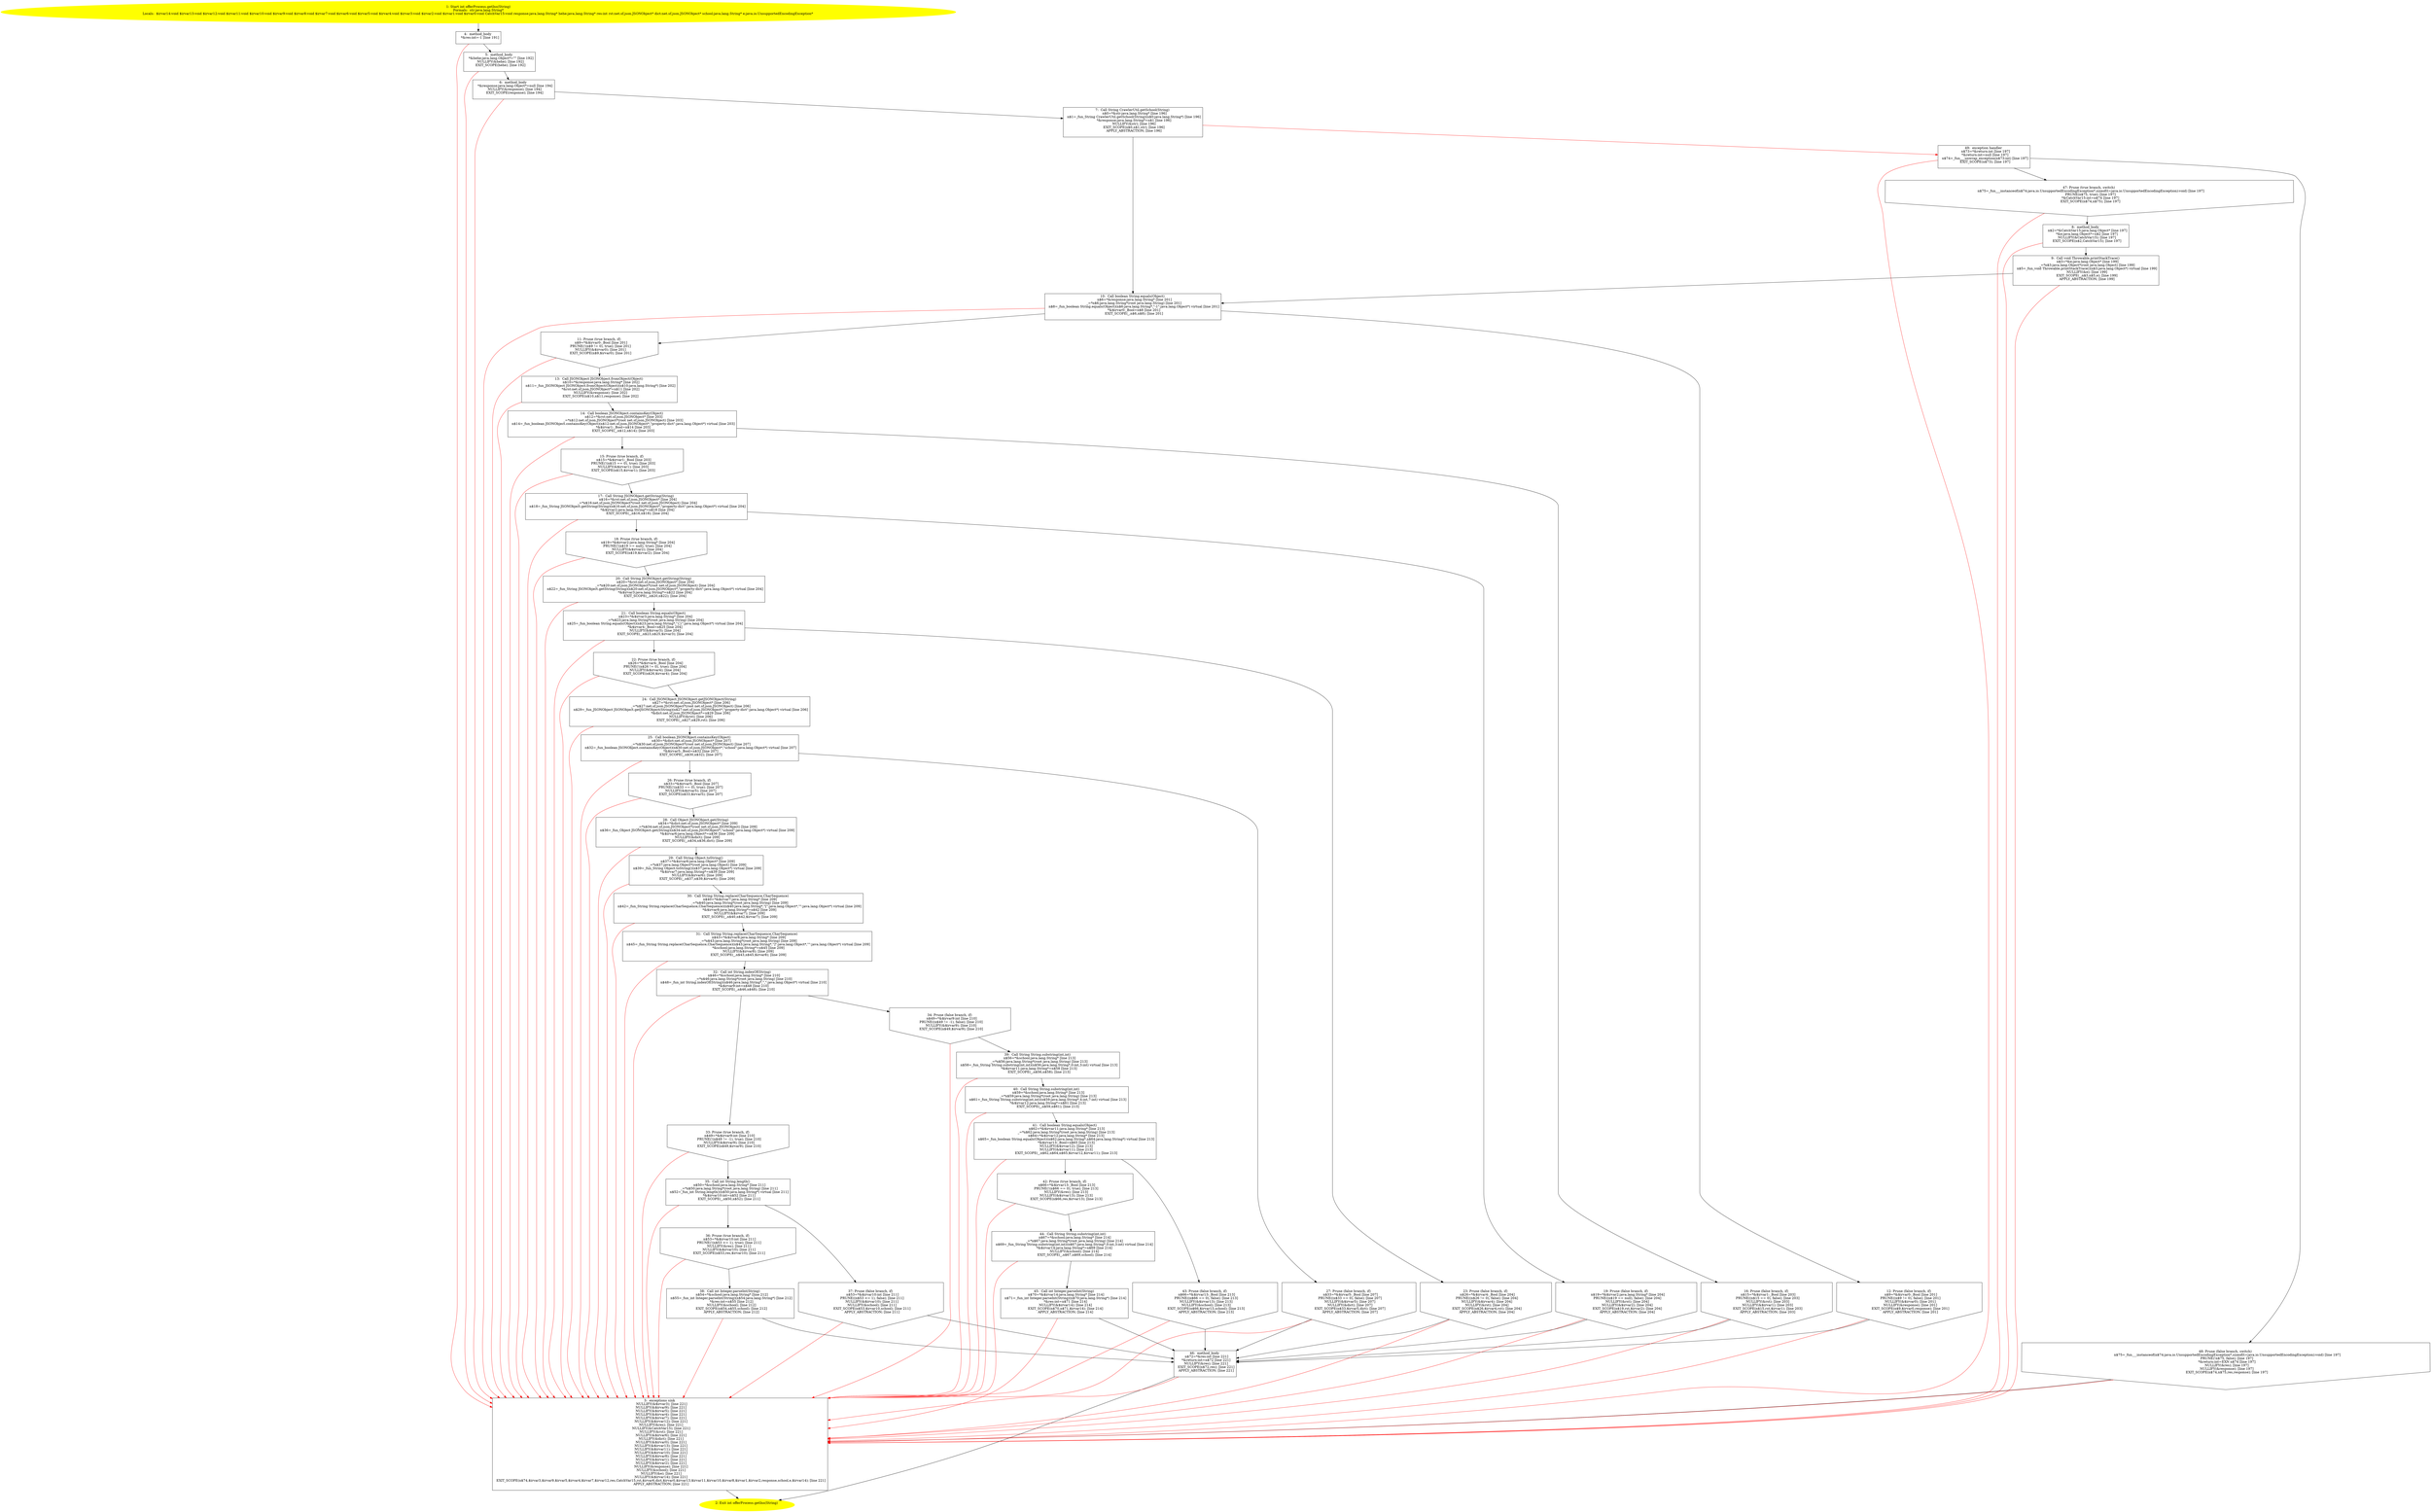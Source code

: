 /* @generated */
digraph cfg {
"com.dulishuo.yimusanfendi.offer.offerProcess.getIns(java.lang.String):int.67170f4ac6851f3367bf2d9c5479dd67_1" [label="1: Start int offerProcess.getIns(String)\nFormals:  str:java.lang.String*\nLocals:  $irvar14:void $irvar13:void $irvar12:void $irvar11:void $irvar10:void $irvar9:void $irvar8:void $irvar7:void $irvar6:void $irvar5:void $irvar4:void $irvar3:void $irvar2:void $irvar1:void $irvar0:void CatchVar15:void response:java.lang.String* hehe:java.lang.String* res:int rst:net.sf.json.JSONObject* dict:net.sf.json.JSONObject* school:java.lang.String* e:java.io.UnsupportedEncodingException* \n  " color=yellow style=filled]
	

	 "com.dulishuo.yimusanfendi.offer.offerProcess.getIns(java.lang.String):int.67170f4ac6851f3367bf2d9c5479dd67_1" -> "com.dulishuo.yimusanfendi.offer.offerProcess.getIns(java.lang.String):int.67170f4ac6851f3367bf2d9c5479dd67_4" ;
"com.dulishuo.yimusanfendi.offer.offerProcess.getIns(java.lang.String):int.67170f4ac6851f3367bf2d9c5479dd67_2" [label="2: Exit int offerProcess.getIns(String) \n  " color=yellow style=filled]
	

"com.dulishuo.yimusanfendi.offer.offerProcess.getIns(java.lang.String):int.67170f4ac6851f3367bf2d9c5479dd67_3" [label="3:  exceptions sink \n   NULLIFY(&$irvar3); [line 221]\n  NULLIFY(&$irvar9); [line 221]\n  NULLIFY(&$irvar5); [line 221]\n  NULLIFY(&$irvar4); [line 221]\n  NULLIFY(&$irvar7); [line 221]\n  NULLIFY(&$irvar12); [line 221]\n  NULLIFY(&res); [line 221]\n  NULLIFY(&CatchVar15); [line 221]\n  NULLIFY(&rst); [line 221]\n  NULLIFY(&$irvar6); [line 221]\n  NULLIFY(&dict); [line 221]\n  NULLIFY(&$irvar0); [line 221]\n  NULLIFY(&$irvar13); [line 221]\n  NULLIFY(&$irvar11); [line 221]\n  NULLIFY(&$irvar10); [line 221]\n  NULLIFY(&$irvar8); [line 221]\n  NULLIFY(&$irvar1); [line 221]\n  NULLIFY(&$irvar2); [line 221]\n  NULLIFY(&response); [line 221]\n  NULLIFY(&school); [line 221]\n  NULLIFY(&e); [line 221]\n  NULLIFY(&$irvar14); [line 221]\n  EXIT_SCOPE(n$74,$irvar3,$irvar9,$irvar5,$irvar4,$irvar7,$irvar12,res,CatchVar15,rst,$irvar6,dict,$irvar0,$irvar13,$irvar11,$irvar10,$irvar8,$irvar1,$irvar2,response,school,e,$irvar14); [line 221]\n  APPLY_ABSTRACTION; [line 221]\n " shape="box"]
	

	 "com.dulishuo.yimusanfendi.offer.offerProcess.getIns(java.lang.String):int.67170f4ac6851f3367bf2d9c5479dd67_3" -> "com.dulishuo.yimusanfendi.offer.offerProcess.getIns(java.lang.String):int.67170f4ac6851f3367bf2d9c5479dd67_2" ;
"com.dulishuo.yimusanfendi.offer.offerProcess.getIns(java.lang.String):int.67170f4ac6851f3367bf2d9c5479dd67_4" [label="4:  method_body \n   *&res:int=-1 [line 191]\n " shape="box"]
	

	 "com.dulishuo.yimusanfendi.offer.offerProcess.getIns(java.lang.String):int.67170f4ac6851f3367bf2d9c5479dd67_4" -> "com.dulishuo.yimusanfendi.offer.offerProcess.getIns(java.lang.String):int.67170f4ac6851f3367bf2d9c5479dd67_5" ;
	 "com.dulishuo.yimusanfendi.offer.offerProcess.getIns(java.lang.String):int.67170f4ac6851f3367bf2d9c5479dd67_4" -> "com.dulishuo.yimusanfendi.offer.offerProcess.getIns(java.lang.String):int.67170f4ac6851f3367bf2d9c5479dd67_3" [color="red" ];
"com.dulishuo.yimusanfendi.offer.offerProcess.getIns(java.lang.String):int.67170f4ac6851f3367bf2d9c5479dd67_5" [label="5:  method_body \n   *&hehe:java.lang.Object*=\"\" [line 192]\n  NULLIFY(&hehe); [line 192]\n  EXIT_SCOPE(hehe); [line 192]\n " shape="box"]
	

	 "com.dulishuo.yimusanfendi.offer.offerProcess.getIns(java.lang.String):int.67170f4ac6851f3367bf2d9c5479dd67_5" -> "com.dulishuo.yimusanfendi.offer.offerProcess.getIns(java.lang.String):int.67170f4ac6851f3367bf2d9c5479dd67_6" ;
	 "com.dulishuo.yimusanfendi.offer.offerProcess.getIns(java.lang.String):int.67170f4ac6851f3367bf2d9c5479dd67_5" -> "com.dulishuo.yimusanfendi.offer.offerProcess.getIns(java.lang.String):int.67170f4ac6851f3367bf2d9c5479dd67_3" [color="red" ];
"com.dulishuo.yimusanfendi.offer.offerProcess.getIns(java.lang.String):int.67170f4ac6851f3367bf2d9c5479dd67_6" [label="6:  method_body \n   *&response:java.lang.Object*=null [line 194]\n  NULLIFY(&response); [line 194]\n  EXIT_SCOPE(response); [line 194]\n " shape="box"]
	

	 "com.dulishuo.yimusanfendi.offer.offerProcess.getIns(java.lang.String):int.67170f4ac6851f3367bf2d9c5479dd67_6" -> "com.dulishuo.yimusanfendi.offer.offerProcess.getIns(java.lang.String):int.67170f4ac6851f3367bf2d9c5479dd67_7" ;
	 "com.dulishuo.yimusanfendi.offer.offerProcess.getIns(java.lang.String):int.67170f4ac6851f3367bf2d9c5479dd67_6" -> "com.dulishuo.yimusanfendi.offer.offerProcess.getIns(java.lang.String):int.67170f4ac6851f3367bf2d9c5479dd67_3" [color="red" ];
"com.dulishuo.yimusanfendi.offer.offerProcess.getIns(java.lang.String):int.67170f4ac6851f3367bf2d9c5479dd67_7" [label="7:  Call String CrawlerUtil.getSchool(String) \n   n$0=*&str:java.lang.String* [line 196]\n  n$1=_fun_String CrawlerUtil.getSchool(String)(n$0:java.lang.String*) [line 196]\n  *&response:java.lang.String*=n$1 [line 196]\n  NULLIFY(&str); [line 196]\n  EXIT_SCOPE(n$0,n$1,str); [line 196]\n  APPLY_ABSTRACTION; [line 196]\n " shape="box"]
	

	 "com.dulishuo.yimusanfendi.offer.offerProcess.getIns(java.lang.String):int.67170f4ac6851f3367bf2d9c5479dd67_7" -> "com.dulishuo.yimusanfendi.offer.offerProcess.getIns(java.lang.String):int.67170f4ac6851f3367bf2d9c5479dd67_10" ;
	 "com.dulishuo.yimusanfendi.offer.offerProcess.getIns(java.lang.String):int.67170f4ac6851f3367bf2d9c5479dd67_7" -> "com.dulishuo.yimusanfendi.offer.offerProcess.getIns(java.lang.String):int.67170f4ac6851f3367bf2d9c5479dd67_49" [color="red" ];
"com.dulishuo.yimusanfendi.offer.offerProcess.getIns(java.lang.String):int.67170f4ac6851f3367bf2d9c5479dd67_8" [label="8:  method_body \n   n$2=*&CatchVar15:java.lang.Object* [line 197]\n  *&e:java.lang.Object*=n$2 [line 197]\n  NULLIFY(&CatchVar15); [line 197]\n  EXIT_SCOPE(n$2,CatchVar15); [line 197]\n " shape="box"]
	

	 "com.dulishuo.yimusanfendi.offer.offerProcess.getIns(java.lang.String):int.67170f4ac6851f3367bf2d9c5479dd67_8" -> "com.dulishuo.yimusanfendi.offer.offerProcess.getIns(java.lang.String):int.67170f4ac6851f3367bf2d9c5479dd67_9" ;
	 "com.dulishuo.yimusanfendi.offer.offerProcess.getIns(java.lang.String):int.67170f4ac6851f3367bf2d9c5479dd67_8" -> "com.dulishuo.yimusanfendi.offer.offerProcess.getIns(java.lang.String):int.67170f4ac6851f3367bf2d9c5479dd67_3" [color="red" ];
"com.dulishuo.yimusanfendi.offer.offerProcess.getIns(java.lang.String):int.67170f4ac6851f3367bf2d9c5479dd67_9" [label="9:  Call void Throwable.printStackTrace() \n   n$3=*&e:java.lang.Object* [line 199]\n  _=*n$3:java.lang.Object*(root java.lang.Object) [line 199]\n  n$5=_fun_void Throwable.printStackTrace()(n$3:java.lang.Object*) virtual [line 199]\n  NULLIFY(&e); [line 199]\n  EXIT_SCOPE(_,n$3,n$5,e); [line 199]\n  APPLY_ABSTRACTION; [line 199]\n " shape="box"]
	

	 "com.dulishuo.yimusanfendi.offer.offerProcess.getIns(java.lang.String):int.67170f4ac6851f3367bf2d9c5479dd67_9" -> "com.dulishuo.yimusanfendi.offer.offerProcess.getIns(java.lang.String):int.67170f4ac6851f3367bf2d9c5479dd67_10" ;
	 "com.dulishuo.yimusanfendi.offer.offerProcess.getIns(java.lang.String):int.67170f4ac6851f3367bf2d9c5479dd67_9" -> "com.dulishuo.yimusanfendi.offer.offerProcess.getIns(java.lang.String):int.67170f4ac6851f3367bf2d9c5479dd67_3" [color="red" ];
"com.dulishuo.yimusanfendi.offer.offerProcess.getIns(java.lang.String):int.67170f4ac6851f3367bf2d9c5479dd67_10" [label="10:  Call boolean String.equals(Object) \n   n$6=*&response:java.lang.String* [line 201]\n  _=*n$6:java.lang.String*(root java.lang.String) [line 201]\n  n$8=_fun_boolean String.equals(Object)(n$6:java.lang.String*,\"-1\":java.lang.Object*) virtual [line 201]\n  *&$irvar0:_Bool=n$8 [line 201]\n  EXIT_SCOPE(_,n$6,n$8); [line 201]\n " shape="box"]
	

	 "com.dulishuo.yimusanfendi.offer.offerProcess.getIns(java.lang.String):int.67170f4ac6851f3367bf2d9c5479dd67_10" -> "com.dulishuo.yimusanfendi.offer.offerProcess.getIns(java.lang.String):int.67170f4ac6851f3367bf2d9c5479dd67_11" ;
	 "com.dulishuo.yimusanfendi.offer.offerProcess.getIns(java.lang.String):int.67170f4ac6851f3367bf2d9c5479dd67_10" -> "com.dulishuo.yimusanfendi.offer.offerProcess.getIns(java.lang.String):int.67170f4ac6851f3367bf2d9c5479dd67_12" ;
	 "com.dulishuo.yimusanfendi.offer.offerProcess.getIns(java.lang.String):int.67170f4ac6851f3367bf2d9c5479dd67_10" -> "com.dulishuo.yimusanfendi.offer.offerProcess.getIns(java.lang.String):int.67170f4ac6851f3367bf2d9c5479dd67_3" [color="red" ];
"com.dulishuo.yimusanfendi.offer.offerProcess.getIns(java.lang.String):int.67170f4ac6851f3367bf2d9c5479dd67_11" [label="11: Prune (true branch, if) \n   n$9=*&$irvar0:_Bool [line 201]\n  PRUNE(!(n$9 != 0), true); [line 201]\n  NULLIFY(&$irvar0); [line 201]\n  EXIT_SCOPE(n$9,$irvar0); [line 201]\n " shape="invhouse"]
	

	 "com.dulishuo.yimusanfendi.offer.offerProcess.getIns(java.lang.String):int.67170f4ac6851f3367bf2d9c5479dd67_11" -> "com.dulishuo.yimusanfendi.offer.offerProcess.getIns(java.lang.String):int.67170f4ac6851f3367bf2d9c5479dd67_13" ;
	 "com.dulishuo.yimusanfendi.offer.offerProcess.getIns(java.lang.String):int.67170f4ac6851f3367bf2d9c5479dd67_11" -> "com.dulishuo.yimusanfendi.offer.offerProcess.getIns(java.lang.String):int.67170f4ac6851f3367bf2d9c5479dd67_3" [color="red" ];
"com.dulishuo.yimusanfendi.offer.offerProcess.getIns(java.lang.String):int.67170f4ac6851f3367bf2d9c5479dd67_12" [label="12: Prune (false branch, if) \n   n$9=*&$irvar0:_Bool [line 201]\n  PRUNE((n$9 != 0), false); [line 201]\n  NULLIFY(&$irvar0); [line 201]\n  NULLIFY(&response); [line 201]\n  EXIT_SCOPE(n$9,$irvar0,response); [line 201]\n  APPLY_ABSTRACTION; [line 201]\n " shape="invhouse"]
	

	 "com.dulishuo.yimusanfendi.offer.offerProcess.getIns(java.lang.String):int.67170f4ac6851f3367bf2d9c5479dd67_12" -> "com.dulishuo.yimusanfendi.offer.offerProcess.getIns(java.lang.String):int.67170f4ac6851f3367bf2d9c5479dd67_46" ;
	 "com.dulishuo.yimusanfendi.offer.offerProcess.getIns(java.lang.String):int.67170f4ac6851f3367bf2d9c5479dd67_12" -> "com.dulishuo.yimusanfendi.offer.offerProcess.getIns(java.lang.String):int.67170f4ac6851f3367bf2d9c5479dd67_3" [color="red" ];
"com.dulishuo.yimusanfendi.offer.offerProcess.getIns(java.lang.String):int.67170f4ac6851f3367bf2d9c5479dd67_13" [label="13:  Call JSONObject JSONObject.fromObject(Object) \n   n$10=*&response:java.lang.String* [line 202]\n  n$11=_fun_JSONObject JSONObject.fromObject(Object)(n$10:java.lang.String*) [line 202]\n  *&rst:net.sf.json.JSONObject*=n$11 [line 202]\n  NULLIFY(&response); [line 202]\n  EXIT_SCOPE(n$10,n$11,response); [line 202]\n " shape="box"]
	

	 "com.dulishuo.yimusanfendi.offer.offerProcess.getIns(java.lang.String):int.67170f4ac6851f3367bf2d9c5479dd67_13" -> "com.dulishuo.yimusanfendi.offer.offerProcess.getIns(java.lang.String):int.67170f4ac6851f3367bf2d9c5479dd67_14" ;
	 "com.dulishuo.yimusanfendi.offer.offerProcess.getIns(java.lang.String):int.67170f4ac6851f3367bf2d9c5479dd67_13" -> "com.dulishuo.yimusanfendi.offer.offerProcess.getIns(java.lang.String):int.67170f4ac6851f3367bf2d9c5479dd67_3" [color="red" ];
"com.dulishuo.yimusanfendi.offer.offerProcess.getIns(java.lang.String):int.67170f4ac6851f3367bf2d9c5479dd67_14" [label="14:  Call boolean JSONObject.containsKey(Object) \n   n$12=*&rst:net.sf.json.JSONObject* [line 203]\n  _=*n$12:net.sf.json.JSONObject*(root net.sf.json.JSONObject) [line 203]\n  n$14=_fun_boolean JSONObject.containsKey(Object)(n$12:net.sf.json.JSONObject*,\"property-dict\":java.lang.Object*) virtual [line 203]\n  *&$irvar1:_Bool=n$14 [line 203]\n  EXIT_SCOPE(_,n$12,n$14); [line 203]\n " shape="box"]
	

	 "com.dulishuo.yimusanfendi.offer.offerProcess.getIns(java.lang.String):int.67170f4ac6851f3367bf2d9c5479dd67_14" -> "com.dulishuo.yimusanfendi.offer.offerProcess.getIns(java.lang.String):int.67170f4ac6851f3367bf2d9c5479dd67_15" ;
	 "com.dulishuo.yimusanfendi.offer.offerProcess.getIns(java.lang.String):int.67170f4ac6851f3367bf2d9c5479dd67_14" -> "com.dulishuo.yimusanfendi.offer.offerProcess.getIns(java.lang.String):int.67170f4ac6851f3367bf2d9c5479dd67_16" ;
	 "com.dulishuo.yimusanfendi.offer.offerProcess.getIns(java.lang.String):int.67170f4ac6851f3367bf2d9c5479dd67_14" -> "com.dulishuo.yimusanfendi.offer.offerProcess.getIns(java.lang.String):int.67170f4ac6851f3367bf2d9c5479dd67_3" [color="red" ];
"com.dulishuo.yimusanfendi.offer.offerProcess.getIns(java.lang.String):int.67170f4ac6851f3367bf2d9c5479dd67_15" [label="15: Prune (true branch, if) \n   n$15=*&$irvar1:_Bool [line 203]\n  PRUNE(!(n$15 == 0), true); [line 203]\n  NULLIFY(&$irvar1); [line 203]\n  EXIT_SCOPE(n$15,$irvar1); [line 203]\n " shape="invhouse"]
	

	 "com.dulishuo.yimusanfendi.offer.offerProcess.getIns(java.lang.String):int.67170f4ac6851f3367bf2d9c5479dd67_15" -> "com.dulishuo.yimusanfendi.offer.offerProcess.getIns(java.lang.String):int.67170f4ac6851f3367bf2d9c5479dd67_17" ;
	 "com.dulishuo.yimusanfendi.offer.offerProcess.getIns(java.lang.String):int.67170f4ac6851f3367bf2d9c5479dd67_15" -> "com.dulishuo.yimusanfendi.offer.offerProcess.getIns(java.lang.String):int.67170f4ac6851f3367bf2d9c5479dd67_3" [color="red" ];
"com.dulishuo.yimusanfendi.offer.offerProcess.getIns(java.lang.String):int.67170f4ac6851f3367bf2d9c5479dd67_16" [label="16: Prune (false branch, if) \n   n$15=*&$irvar1:_Bool [line 203]\n  PRUNE((n$15 == 0), false); [line 203]\n  NULLIFY(&rst); [line 203]\n  NULLIFY(&$irvar1); [line 203]\n  EXIT_SCOPE(n$15,rst,$irvar1); [line 203]\n  APPLY_ABSTRACTION; [line 203]\n " shape="invhouse"]
	

	 "com.dulishuo.yimusanfendi.offer.offerProcess.getIns(java.lang.String):int.67170f4ac6851f3367bf2d9c5479dd67_16" -> "com.dulishuo.yimusanfendi.offer.offerProcess.getIns(java.lang.String):int.67170f4ac6851f3367bf2d9c5479dd67_46" ;
	 "com.dulishuo.yimusanfendi.offer.offerProcess.getIns(java.lang.String):int.67170f4ac6851f3367bf2d9c5479dd67_16" -> "com.dulishuo.yimusanfendi.offer.offerProcess.getIns(java.lang.String):int.67170f4ac6851f3367bf2d9c5479dd67_3" [color="red" ];
"com.dulishuo.yimusanfendi.offer.offerProcess.getIns(java.lang.String):int.67170f4ac6851f3367bf2d9c5479dd67_17" [label="17:  Call String JSONObject.getString(String) \n   n$16=*&rst:net.sf.json.JSONObject* [line 204]\n  _=*n$16:net.sf.json.JSONObject*(root net.sf.json.JSONObject) [line 204]\n  n$18=_fun_String JSONObject.getString(String)(n$16:net.sf.json.JSONObject*,\"property-dict\":java.lang.Object*) virtual [line 204]\n  *&$irvar2:java.lang.String*=n$18 [line 204]\n  EXIT_SCOPE(_,n$16,n$18); [line 204]\n " shape="box"]
	

	 "com.dulishuo.yimusanfendi.offer.offerProcess.getIns(java.lang.String):int.67170f4ac6851f3367bf2d9c5479dd67_17" -> "com.dulishuo.yimusanfendi.offer.offerProcess.getIns(java.lang.String):int.67170f4ac6851f3367bf2d9c5479dd67_18" ;
	 "com.dulishuo.yimusanfendi.offer.offerProcess.getIns(java.lang.String):int.67170f4ac6851f3367bf2d9c5479dd67_17" -> "com.dulishuo.yimusanfendi.offer.offerProcess.getIns(java.lang.String):int.67170f4ac6851f3367bf2d9c5479dd67_19" ;
	 "com.dulishuo.yimusanfendi.offer.offerProcess.getIns(java.lang.String):int.67170f4ac6851f3367bf2d9c5479dd67_17" -> "com.dulishuo.yimusanfendi.offer.offerProcess.getIns(java.lang.String):int.67170f4ac6851f3367bf2d9c5479dd67_3" [color="red" ];
"com.dulishuo.yimusanfendi.offer.offerProcess.getIns(java.lang.String):int.67170f4ac6851f3367bf2d9c5479dd67_18" [label="18: Prune (true branch, if) \n   n$19=*&$irvar2:java.lang.String* [line 204]\n  PRUNE(!(n$19 == null), true); [line 204]\n  NULLIFY(&$irvar2); [line 204]\n  EXIT_SCOPE(n$19,$irvar2); [line 204]\n " shape="invhouse"]
	

	 "com.dulishuo.yimusanfendi.offer.offerProcess.getIns(java.lang.String):int.67170f4ac6851f3367bf2d9c5479dd67_18" -> "com.dulishuo.yimusanfendi.offer.offerProcess.getIns(java.lang.String):int.67170f4ac6851f3367bf2d9c5479dd67_20" ;
	 "com.dulishuo.yimusanfendi.offer.offerProcess.getIns(java.lang.String):int.67170f4ac6851f3367bf2d9c5479dd67_18" -> "com.dulishuo.yimusanfendi.offer.offerProcess.getIns(java.lang.String):int.67170f4ac6851f3367bf2d9c5479dd67_3" [color="red" ];
"com.dulishuo.yimusanfendi.offer.offerProcess.getIns(java.lang.String):int.67170f4ac6851f3367bf2d9c5479dd67_19" [label="19: Prune (false branch, if) \n   n$19=*&$irvar2:java.lang.String* [line 204]\n  PRUNE((n$19 == null), false); [line 204]\n  NULLIFY(&rst); [line 204]\n  NULLIFY(&$irvar2); [line 204]\n  EXIT_SCOPE(n$19,rst,$irvar2); [line 204]\n  APPLY_ABSTRACTION; [line 204]\n " shape="invhouse"]
	

	 "com.dulishuo.yimusanfendi.offer.offerProcess.getIns(java.lang.String):int.67170f4ac6851f3367bf2d9c5479dd67_19" -> "com.dulishuo.yimusanfendi.offer.offerProcess.getIns(java.lang.String):int.67170f4ac6851f3367bf2d9c5479dd67_46" ;
	 "com.dulishuo.yimusanfendi.offer.offerProcess.getIns(java.lang.String):int.67170f4ac6851f3367bf2d9c5479dd67_19" -> "com.dulishuo.yimusanfendi.offer.offerProcess.getIns(java.lang.String):int.67170f4ac6851f3367bf2d9c5479dd67_3" [color="red" ];
"com.dulishuo.yimusanfendi.offer.offerProcess.getIns(java.lang.String):int.67170f4ac6851f3367bf2d9c5479dd67_20" [label="20:  Call String JSONObject.getString(String) \n   n$20=*&rst:net.sf.json.JSONObject* [line 204]\n  _=*n$20:net.sf.json.JSONObject*(root net.sf.json.JSONObject) [line 204]\n  n$22=_fun_String JSONObject.getString(String)(n$20:net.sf.json.JSONObject*,\"property-dict\":java.lang.Object*) virtual [line 204]\n  *&$irvar3:java.lang.String*=n$22 [line 204]\n  EXIT_SCOPE(_,n$20,n$22); [line 204]\n " shape="box"]
	

	 "com.dulishuo.yimusanfendi.offer.offerProcess.getIns(java.lang.String):int.67170f4ac6851f3367bf2d9c5479dd67_20" -> "com.dulishuo.yimusanfendi.offer.offerProcess.getIns(java.lang.String):int.67170f4ac6851f3367bf2d9c5479dd67_21" ;
	 "com.dulishuo.yimusanfendi.offer.offerProcess.getIns(java.lang.String):int.67170f4ac6851f3367bf2d9c5479dd67_20" -> "com.dulishuo.yimusanfendi.offer.offerProcess.getIns(java.lang.String):int.67170f4ac6851f3367bf2d9c5479dd67_3" [color="red" ];
"com.dulishuo.yimusanfendi.offer.offerProcess.getIns(java.lang.String):int.67170f4ac6851f3367bf2d9c5479dd67_21" [label="21:  Call boolean String.equals(Object) \n   n$23=*&$irvar3:java.lang.String* [line 204]\n  _=*n$23:java.lang.String*(root java.lang.String) [line 204]\n  n$25=_fun_boolean String.equals(Object)(n$23:java.lang.String*,\"{}\":java.lang.Object*) virtual [line 204]\n  *&$irvar4:_Bool=n$25 [line 204]\n  NULLIFY(&$irvar3); [line 204]\n  EXIT_SCOPE(_,n$23,n$25,$irvar3); [line 204]\n " shape="box"]
	

	 "com.dulishuo.yimusanfendi.offer.offerProcess.getIns(java.lang.String):int.67170f4ac6851f3367bf2d9c5479dd67_21" -> "com.dulishuo.yimusanfendi.offer.offerProcess.getIns(java.lang.String):int.67170f4ac6851f3367bf2d9c5479dd67_22" ;
	 "com.dulishuo.yimusanfendi.offer.offerProcess.getIns(java.lang.String):int.67170f4ac6851f3367bf2d9c5479dd67_21" -> "com.dulishuo.yimusanfendi.offer.offerProcess.getIns(java.lang.String):int.67170f4ac6851f3367bf2d9c5479dd67_23" ;
	 "com.dulishuo.yimusanfendi.offer.offerProcess.getIns(java.lang.String):int.67170f4ac6851f3367bf2d9c5479dd67_21" -> "com.dulishuo.yimusanfendi.offer.offerProcess.getIns(java.lang.String):int.67170f4ac6851f3367bf2d9c5479dd67_3" [color="red" ];
"com.dulishuo.yimusanfendi.offer.offerProcess.getIns(java.lang.String):int.67170f4ac6851f3367bf2d9c5479dd67_22" [label="22: Prune (true branch, if) \n   n$26=*&$irvar4:_Bool [line 204]\n  PRUNE(!(n$26 != 0), true); [line 204]\n  NULLIFY(&$irvar4); [line 204]\n  EXIT_SCOPE(n$26,$irvar4); [line 204]\n " shape="invhouse"]
	

	 "com.dulishuo.yimusanfendi.offer.offerProcess.getIns(java.lang.String):int.67170f4ac6851f3367bf2d9c5479dd67_22" -> "com.dulishuo.yimusanfendi.offer.offerProcess.getIns(java.lang.String):int.67170f4ac6851f3367bf2d9c5479dd67_24" ;
	 "com.dulishuo.yimusanfendi.offer.offerProcess.getIns(java.lang.String):int.67170f4ac6851f3367bf2d9c5479dd67_22" -> "com.dulishuo.yimusanfendi.offer.offerProcess.getIns(java.lang.String):int.67170f4ac6851f3367bf2d9c5479dd67_3" [color="red" ];
"com.dulishuo.yimusanfendi.offer.offerProcess.getIns(java.lang.String):int.67170f4ac6851f3367bf2d9c5479dd67_23" [label="23: Prune (false branch, if) \n   n$26=*&$irvar4:_Bool [line 204]\n  PRUNE((n$26 != 0), false); [line 204]\n  NULLIFY(&$irvar4); [line 204]\n  NULLIFY(&rst); [line 204]\n  EXIT_SCOPE(n$26,$irvar4,rst); [line 204]\n  APPLY_ABSTRACTION; [line 204]\n " shape="invhouse"]
	

	 "com.dulishuo.yimusanfendi.offer.offerProcess.getIns(java.lang.String):int.67170f4ac6851f3367bf2d9c5479dd67_23" -> "com.dulishuo.yimusanfendi.offer.offerProcess.getIns(java.lang.String):int.67170f4ac6851f3367bf2d9c5479dd67_46" ;
	 "com.dulishuo.yimusanfendi.offer.offerProcess.getIns(java.lang.String):int.67170f4ac6851f3367bf2d9c5479dd67_23" -> "com.dulishuo.yimusanfendi.offer.offerProcess.getIns(java.lang.String):int.67170f4ac6851f3367bf2d9c5479dd67_3" [color="red" ];
"com.dulishuo.yimusanfendi.offer.offerProcess.getIns(java.lang.String):int.67170f4ac6851f3367bf2d9c5479dd67_24" [label="24:  Call JSONObject JSONObject.getJSONObject(String) \n   n$27=*&rst:net.sf.json.JSONObject* [line 206]\n  _=*n$27:net.sf.json.JSONObject*(root net.sf.json.JSONObject) [line 206]\n  n$29=_fun_JSONObject JSONObject.getJSONObject(String)(n$27:net.sf.json.JSONObject*,\"property-dict\":java.lang.Object*) virtual [line 206]\n  *&dict:net.sf.json.JSONObject*=n$29 [line 206]\n  NULLIFY(&rst); [line 206]\n  EXIT_SCOPE(_,n$27,n$29,rst); [line 206]\n " shape="box"]
	

	 "com.dulishuo.yimusanfendi.offer.offerProcess.getIns(java.lang.String):int.67170f4ac6851f3367bf2d9c5479dd67_24" -> "com.dulishuo.yimusanfendi.offer.offerProcess.getIns(java.lang.String):int.67170f4ac6851f3367bf2d9c5479dd67_25" ;
	 "com.dulishuo.yimusanfendi.offer.offerProcess.getIns(java.lang.String):int.67170f4ac6851f3367bf2d9c5479dd67_24" -> "com.dulishuo.yimusanfendi.offer.offerProcess.getIns(java.lang.String):int.67170f4ac6851f3367bf2d9c5479dd67_3" [color="red" ];
"com.dulishuo.yimusanfendi.offer.offerProcess.getIns(java.lang.String):int.67170f4ac6851f3367bf2d9c5479dd67_25" [label="25:  Call boolean JSONObject.containsKey(Object) \n   n$30=*&dict:net.sf.json.JSONObject* [line 207]\n  _=*n$30:net.sf.json.JSONObject*(root net.sf.json.JSONObject) [line 207]\n  n$32=_fun_boolean JSONObject.containsKey(Object)(n$30:net.sf.json.JSONObject*,\"school\":java.lang.Object*) virtual [line 207]\n  *&$irvar5:_Bool=n$32 [line 207]\n  EXIT_SCOPE(_,n$30,n$32); [line 207]\n " shape="box"]
	

	 "com.dulishuo.yimusanfendi.offer.offerProcess.getIns(java.lang.String):int.67170f4ac6851f3367bf2d9c5479dd67_25" -> "com.dulishuo.yimusanfendi.offer.offerProcess.getIns(java.lang.String):int.67170f4ac6851f3367bf2d9c5479dd67_26" ;
	 "com.dulishuo.yimusanfendi.offer.offerProcess.getIns(java.lang.String):int.67170f4ac6851f3367bf2d9c5479dd67_25" -> "com.dulishuo.yimusanfendi.offer.offerProcess.getIns(java.lang.String):int.67170f4ac6851f3367bf2d9c5479dd67_27" ;
	 "com.dulishuo.yimusanfendi.offer.offerProcess.getIns(java.lang.String):int.67170f4ac6851f3367bf2d9c5479dd67_25" -> "com.dulishuo.yimusanfendi.offer.offerProcess.getIns(java.lang.String):int.67170f4ac6851f3367bf2d9c5479dd67_3" [color="red" ];
"com.dulishuo.yimusanfendi.offer.offerProcess.getIns(java.lang.String):int.67170f4ac6851f3367bf2d9c5479dd67_26" [label="26: Prune (true branch, if) \n   n$33=*&$irvar5:_Bool [line 207]\n  PRUNE(!(n$33 == 0), true); [line 207]\n  NULLIFY(&$irvar5); [line 207]\n  EXIT_SCOPE(n$33,$irvar5); [line 207]\n " shape="invhouse"]
	

	 "com.dulishuo.yimusanfendi.offer.offerProcess.getIns(java.lang.String):int.67170f4ac6851f3367bf2d9c5479dd67_26" -> "com.dulishuo.yimusanfendi.offer.offerProcess.getIns(java.lang.String):int.67170f4ac6851f3367bf2d9c5479dd67_28" ;
	 "com.dulishuo.yimusanfendi.offer.offerProcess.getIns(java.lang.String):int.67170f4ac6851f3367bf2d9c5479dd67_26" -> "com.dulishuo.yimusanfendi.offer.offerProcess.getIns(java.lang.String):int.67170f4ac6851f3367bf2d9c5479dd67_3" [color="red" ];
"com.dulishuo.yimusanfendi.offer.offerProcess.getIns(java.lang.String):int.67170f4ac6851f3367bf2d9c5479dd67_27" [label="27: Prune (false branch, if) \n   n$33=*&$irvar5:_Bool [line 207]\n  PRUNE((n$33 == 0), false); [line 207]\n  NULLIFY(&$irvar5); [line 207]\n  NULLIFY(&dict); [line 207]\n  EXIT_SCOPE(n$33,$irvar5,dict); [line 207]\n  APPLY_ABSTRACTION; [line 207]\n " shape="invhouse"]
	

	 "com.dulishuo.yimusanfendi.offer.offerProcess.getIns(java.lang.String):int.67170f4ac6851f3367bf2d9c5479dd67_27" -> "com.dulishuo.yimusanfendi.offer.offerProcess.getIns(java.lang.String):int.67170f4ac6851f3367bf2d9c5479dd67_46" ;
	 "com.dulishuo.yimusanfendi.offer.offerProcess.getIns(java.lang.String):int.67170f4ac6851f3367bf2d9c5479dd67_27" -> "com.dulishuo.yimusanfendi.offer.offerProcess.getIns(java.lang.String):int.67170f4ac6851f3367bf2d9c5479dd67_3" [color="red" ];
"com.dulishuo.yimusanfendi.offer.offerProcess.getIns(java.lang.String):int.67170f4ac6851f3367bf2d9c5479dd67_28" [label="28:  Call Object JSONObject.get(String) \n   n$34=*&dict:net.sf.json.JSONObject* [line 209]\n  _=*n$34:net.sf.json.JSONObject*(root net.sf.json.JSONObject) [line 209]\n  n$36=_fun_Object JSONObject.get(String)(n$34:net.sf.json.JSONObject*,\"school\":java.lang.Object*) virtual [line 209]\n  *&$irvar6:java.lang.Object*=n$36 [line 209]\n  NULLIFY(&dict); [line 209]\n  EXIT_SCOPE(_,n$34,n$36,dict); [line 209]\n " shape="box"]
	

	 "com.dulishuo.yimusanfendi.offer.offerProcess.getIns(java.lang.String):int.67170f4ac6851f3367bf2d9c5479dd67_28" -> "com.dulishuo.yimusanfendi.offer.offerProcess.getIns(java.lang.String):int.67170f4ac6851f3367bf2d9c5479dd67_29" ;
	 "com.dulishuo.yimusanfendi.offer.offerProcess.getIns(java.lang.String):int.67170f4ac6851f3367bf2d9c5479dd67_28" -> "com.dulishuo.yimusanfendi.offer.offerProcess.getIns(java.lang.String):int.67170f4ac6851f3367bf2d9c5479dd67_3" [color="red" ];
"com.dulishuo.yimusanfendi.offer.offerProcess.getIns(java.lang.String):int.67170f4ac6851f3367bf2d9c5479dd67_29" [label="29:  Call String Object.toString() \n   n$37=*&$irvar6:java.lang.Object* [line 209]\n  _=*n$37:java.lang.Object*(root java.lang.Object) [line 209]\n  n$39=_fun_String Object.toString()(n$37:java.lang.Object*) virtual [line 209]\n  *&$irvar7:java.lang.String*=n$39 [line 209]\n  NULLIFY(&$irvar6); [line 209]\n  EXIT_SCOPE(_,n$37,n$39,$irvar6); [line 209]\n " shape="box"]
	

	 "com.dulishuo.yimusanfendi.offer.offerProcess.getIns(java.lang.String):int.67170f4ac6851f3367bf2d9c5479dd67_29" -> "com.dulishuo.yimusanfendi.offer.offerProcess.getIns(java.lang.String):int.67170f4ac6851f3367bf2d9c5479dd67_30" ;
	 "com.dulishuo.yimusanfendi.offer.offerProcess.getIns(java.lang.String):int.67170f4ac6851f3367bf2d9c5479dd67_29" -> "com.dulishuo.yimusanfendi.offer.offerProcess.getIns(java.lang.String):int.67170f4ac6851f3367bf2d9c5479dd67_3" [color="red" ];
"com.dulishuo.yimusanfendi.offer.offerProcess.getIns(java.lang.String):int.67170f4ac6851f3367bf2d9c5479dd67_30" [label="30:  Call String String.replace(CharSequence,CharSequence) \n   n$40=*&$irvar7:java.lang.String* [line 209]\n  _=*n$40:java.lang.String*(root java.lang.String) [line 209]\n  n$42=_fun_String String.replace(CharSequence,CharSequence)(n$40:java.lang.String*,\"[\":java.lang.Object*,\"\":java.lang.Object*) virtual [line 209]\n  *&$irvar8:java.lang.String*=n$42 [line 209]\n  NULLIFY(&$irvar7); [line 209]\n  EXIT_SCOPE(_,n$40,n$42,$irvar7); [line 209]\n " shape="box"]
	

	 "com.dulishuo.yimusanfendi.offer.offerProcess.getIns(java.lang.String):int.67170f4ac6851f3367bf2d9c5479dd67_30" -> "com.dulishuo.yimusanfendi.offer.offerProcess.getIns(java.lang.String):int.67170f4ac6851f3367bf2d9c5479dd67_31" ;
	 "com.dulishuo.yimusanfendi.offer.offerProcess.getIns(java.lang.String):int.67170f4ac6851f3367bf2d9c5479dd67_30" -> "com.dulishuo.yimusanfendi.offer.offerProcess.getIns(java.lang.String):int.67170f4ac6851f3367bf2d9c5479dd67_3" [color="red" ];
"com.dulishuo.yimusanfendi.offer.offerProcess.getIns(java.lang.String):int.67170f4ac6851f3367bf2d9c5479dd67_31" [label="31:  Call String String.replace(CharSequence,CharSequence) \n   n$43=*&$irvar8:java.lang.String* [line 209]\n  _=*n$43:java.lang.String*(root java.lang.String) [line 209]\n  n$45=_fun_String String.replace(CharSequence,CharSequence)(n$43:java.lang.String*,\"]\":java.lang.Object*,\"\":java.lang.Object*) virtual [line 209]\n  *&school:java.lang.String*=n$45 [line 209]\n  NULLIFY(&$irvar8); [line 209]\n  EXIT_SCOPE(_,n$43,n$45,$irvar8); [line 209]\n " shape="box"]
	

	 "com.dulishuo.yimusanfendi.offer.offerProcess.getIns(java.lang.String):int.67170f4ac6851f3367bf2d9c5479dd67_31" -> "com.dulishuo.yimusanfendi.offer.offerProcess.getIns(java.lang.String):int.67170f4ac6851f3367bf2d9c5479dd67_32" ;
	 "com.dulishuo.yimusanfendi.offer.offerProcess.getIns(java.lang.String):int.67170f4ac6851f3367bf2d9c5479dd67_31" -> "com.dulishuo.yimusanfendi.offer.offerProcess.getIns(java.lang.String):int.67170f4ac6851f3367bf2d9c5479dd67_3" [color="red" ];
"com.dulishuo.yimusanfendi.offer.offerProcess.getIns(java.lang.String):int.67170f4ac6851f3367bf2d9c5479dd67_32" [label="32:  Call int String.indexOf(String) \n   n$46=*&school:java.lang.String* [line 210]\n  _=*n$46:java.lang.String*(root java.lang.String) [line 210]\n  n$48=_fun_int String.indexOf(String)(n$46:java.lang.String*,\",\":java.lang.Object*) virtual [line 210]\n  *&$irvar9:int=n$48 [line 210]\n  EXIT_SCOPE(_,n$46,n$48); [line 210]\n " shape="box"]
	

	 "com.dulishuo.yimusanfendi.offer.offerProcess.getIns(java.lang.String):int.67170f4ac6851f3367bf2d9c5479dd67_32" -> "com.dulishuo.yimusanfendi.offer.offerProcess.getIns(java.lang.String):int.67170f4ac6851f3367bf2d9c5479dd67_33" ;
	 "com.dulishuo.yimusanfendi.offer.offerProcess.getIns(java.lang.String):int.67170f4ac6851f3367bf2d9c5479dd67_32" -> "com.dulishuo.yimusanfendi.offer.offerProcess.getIns(java.lang.String):int.67170f4ac6851f3367bf2d9c5479dd67_34" ;
	 "com.dulishuo.yimusanfendi.offer.offerProcess.getIns(java.lang.String):int.67170f4ac6851f3367bf2d9c5479dd67_32" -> "com.dulishuo.yimusanfendi.offer.offerProcess.getIns(java.lang.String):int.67170f4ac6851f3367bf2d9c5479dd67_3" [color="red" ];
"com.dulishuo.yimusanfendi.offer.offerProcess.getIns(java.lang.String):int.67170f4ac6851f3367bf2d9c5479dd67_33" [label="33: Prune (true branch, if) \n   n$49=*&$irvar9:int [line 210]\n  PRUNE(!(n$49 != -1), true); [line 210]\n  NULLIFY(&$irvar9); [line 210]\n  EXIT_SCOPE(n$49,$irvar9); [line 210]\n " shape="invhouse"]
	

	 "com.dulishuo.yimusanfendi.offer.offerProcess.getIns(java.lang.String):int.67170f4ac6851f3367bf2d9c5479dd67_33" -> "com.dulishuo.yimusanfendi.offer.offerProcess.getIns(java.lang.String):int.67170f4ac6851f3367bf2d9c5479dd67_35" ;
	 "com.dulishuo.yimusanfendi.offer.offerProcess.getIns(java.lang.String):int.67170f4ac6851f3367bf2d9c5479dd67_33" -> "com.dulishuo.yimusanfendi.offer.offerProcess.getIns(java.lang.String):int.67170f4ac6851f3367bf2d9c5479dd67_3" [color="red" ];
"com.dulishuo.yimusanfendi.offer.offerProcess.getIns(java.lang.String):int.67170f4ac6851f3367bf2d9c5479dd67_34" [label="34: Prune (false branch, if) \n   n$49=*&$irvar9:int [line 210]\n  PRUNE((n$49 != -1), false); [line 210]\n  NULLIFY(&$irvar9); [line 210]\n  EXIT_SCOPE(n$49,$irvar9); [line 210]\n " shape="invhouse"]
	

	 "com.dulishuo.yimusanfendi.offer.offerProcess.getIns(java.lang.String):int.67170f4ac6851f3367bf2d9c5479dd67_34" -> "com.dulishuo.yimusanfendi.offer.offerProcess.getIns(java.lang.String):int.67170f4ac6851f3367bf2d9c5479dd67_39" ;
	 "com.dulishuo.yimusanfendi.offer.offerProcess.getIns(java.lang.String):int.67170f4ac6851f3367bf2d9c5479dd67_34" -> "com.dulishuo.yimusanfendi.offer.offerProcess.getIns(java.lang.String):int.67170f4ac6851f3367bf2d9c5479dd67_3" [color="red" ];
"com.dulishuo.yimusanfendi.offer.offerProcess.getIns(java.lang.String):int.67170f4ac6851f3367bf2d9c5479dd67_35" [label="35:  Call int String.length() \n   n$50=*&school:java.lang.String* [line 211]\n  _=*n$50:java.lang.String*(root java.lang.String) [line 211]\n  n$52=_fun_int String.length()(n$50:java.lang.String*) virtual [line 211]\n  *&$irvar10:int=n$52 [line 211]\n  EXIT_SCOPE(_,n$50,n$52); [line 211]\n " shape="box"]
	

	 "com.dulishuo.yimusanfendi.offer.offerProcess.getIns(java.lang.String):int.67170f4ac6851f3367bf2d9c5479dd67_35" -> "com.dulishuo.yimusanfendi.offer.offerProcess.getIns(java.lang.String):int.67170f4ac6851f3367bf2d9c5479dd67_36" ;
	 "com.dulishuo.yimusanfendi.offer.offerProcess.getIns(java.lang.String):int.67170f4ac6851f3367bf2d9c5479dd67_35" -> "com.dulishuo.yimusanfendi.offer.offerProcess.getIns(java.lang.String):int.67170f4ac6851f3367bf2d9c5479dd67_37" ;
	 "com.dulishuo.yimusanfendi.offer.offerProcess.getIns(java.lang.String):int.67170f4ac6851f3367bf2d9c5479dd67_35" -> "com.dulishuo.yimusanfendi.offer.offerProcess.getIns(java.lang.String):int.67170f4ac6851f3367bf2d9c5479dd67_3" [color="red" ];
"com.dulishuo.yimusanfendi.offer.offerProcess.getIns(java.lang.String):int.67170f4ac6851f3367bf2d9c5479dd67_36" [label="36: Prune (true branch, if) \n   n$53=*&$irvar10:int [line 211]\n  PRUNE(!(n$53 <= 1), true); [line 211]\n  NULLIFY(&res); [line 211]\n  NULLIFY(&$irvar10); [line 211]\n  EXIT_SCOPE(n$53,res,$irvar10); [line 211]\n " shape="invhouse"]
	

	 "com.dulishuo.yimusanfendi.offer.offerProcess.getIns(java.lang.String):int.67170f4ac6851f3367bf2d9c5479dd67_36" -> "com.dulishuo.yimusanfendi.offer.offerProcess.getIns(java.lang.String):int.67170f4ac6851f3367bf2d9c5479dd67_38" ;
	 "com.dulishuo.yimusanfendi.offer.offerProcess.getIns(java.lang.String):int.67170f4ac6851f3367bf2d9c5479dd67_36" -> "com.dulishuo.yimusanfendi.offer.offerProcess.getIns(java.lang.String):int.67170f4ac6851f3367bf2d9c5479dd67_3" [color="red" ];
"com.dulishuo.yimusanfendi.offer.offerProcess.getIns(java.lang.String):int.67170f4ac6851f3367bf2d9c5479dd67_37" [label="37: Prune (false branch, if) \n   n$53=*&$irvar10:int [line 211]\n  PRUNE((n$53 <= 1), false); [line 211]\n  NULLIFY(&$irvar10); [line 211]\n  NULLIFY(&school); [line 211]\n  EXIT_SCOPE(n$53,$irvar10,school); [line 211]\n  APPLY_ABSTRACTION; [line 211]\n " shape="invhouse"]
	

	 "com.dulishuo.yimusanfendi.offer.offerProcess.getIns(java.lang.String):int.67170f4ac6851f3367bf2d9c5479dd67_37" -> "com.dulishuo.yimusanfendi.offer.offerProcess.getIns(java.lang.String):int.67170f4ac6851f3367bf2d9c5479dd67_46" ;
	 "com.dulishuo.yimusanfendi.offer.offerProcess.getIns(java.lang.String):int.67170f4ac6851f3367bf2d9c5479dd67_37" -> "com.dulishuo.yimusanfendi.offer.offerProcess.getIns(java.lang.String):int.67170f4ac6851f3367bf2d9c5479dd67_3" [color="red" ];
"com.dulishuo.yimusanfendi.offer.offerProcess.getIns(java.lang.String):int.67170f4ac6851f3367bf2d9c5479dd67_38" [label="38:  Call int Integer.parseInt(String) \n   n$54=*&school:java.lang.String* [line 212]\n  n$55=_fun_int Integer.parseInt(String)(n$54:java.lang.String*) [line 212]\n  *&res:int=n$55 [line 212]\n  NULLIFY(&school); [line 212]\n  EXIT_SCOPE(n$54,n$55,school); [line 212]\n  APPLY_ABSTRACTION; [line 212]\n " shape="box"]
	

	 "com.dulishuo.yimusanfendi.offer.offerProcess.getIns(java.lang.String):int.67170f4ac6851f3367bf2d9c5479dd67_38" -> "com.dulishuo.yimusanfendi.offer.offerProcess.getIns(java.lang.String):int.67170f4ac6851f3367bf2d9c5479dd67_46" ;
	 "com.dulishuo.yimusanfendi.offer.offerProcess.getIns(java.lang.String):int.67170f4ac6851f3367bf2d9c5479dd67_38" -> "com.dulishuo.yimusanfendi.offer.offerProcess.getIns(java.lang.String):int.67170f4ac6851f3367bf2d9c5479dd67_3" [color="red" ];
"com.dulishuo.yimusanfendi.offer.offerProcess.getIns(java.lang.String):int.67170f4ac6851f3367bf2d9c5479dd67_39" [label="39:  Call String String.substring(int,int) \n   n$56=*&school:java.lang.String* [line 213]\n  _=*n$56:java.lang.String*(root java.lang.String) [line 213]\n  n$58=_fun_String String.substring(int,int)(n$56:java.lang.String*,0:int,3:int) virtual [line 213]\n  *&$irvar11:java.lang.String*=n$58 [line 213]\n  EXIT_SCOPE(_,n$56,n$58); [line 213]\n " shape="box"]
	

	 "com.dulishuo.yimusanfendi.offer.offerProcess.getIns(java.lang.String):int.67170f4ac6851f3367bf2d9c5479dd67_39" -> "com.dulishuo.yimusanfendi.offer.offerProcess.getIns(java.lang.String):int.67170f4ac6851f3367bf2d9c5479dd67_40" ;
	 "com.dulishuo.yimusanfendi.offer.offerProcess.getIns(java.lang.String):int.67170f4ac6851f3367bf2d9c5479dd67_39" -> "com.dulishuo.yimusanfendi.offer.offerProcess.getIns(java.lang.String):int.67170f4ac6851f3367bf2d9c5479dd67_3" [color="red" ];
"com.dulishuo.yimusanfendi.offer.offerProcess.getIns(java.lang.String):int.67170f4ac6851f3367bf2d9c5479dd67_40" [label="40:  Call String String.substring(int,int) \n   n$59=*&school:java.lang.String* [line 213]\n  _=*n$59:java.lang.String*(root java.lang.String) [line 213]\n  n$61=_fun_String String.substring(int,int)(n$59:java.lang.String*,4:int,7:int) virtual [line 213]\n  *&$irvar12:java.lang.String*=n$61 [line 213]\n  EXIT_SCOPE(_,n$59,n$61); [line 213]\n " shape="box"]
	

	 "com.dulishuo.yimusanfendi.offer.offerProcess.getIns(java.lang.String):int.67170f4ac6851f3367bf2d9c5479dd67_40" -> "com.dulishuo.yimusanfendi.offer.offerProcess.getIns(java.lang.String):int.67170f4ac6851f3367bf2d9c5479dd67_41" ;
	 "com.dulishuo.yimusanfendi.offer.offerProcess.getIns(java.lang.String):int.67170f4ac6851f3367bf2d9c5479dd67_40" -> "com.dulishuo.yimusanfendi.offer.offerProcess.getIns(java.lang.String):int.67170f4ac6851f3367bf2d9c5479dd67_3" [color="red" ];
"com.dulishuo.yimusanfendi.offer.offerProcess.getIns(java.lang.String):int.67170f4ac6851f3367bf2d9c5479dd67_41" [label="41:  Call boolean String.equals(Object) \n   n$62=*&$irvar11:java.lang.String* [line 213]\n  _=*n$62:java.lang.String*(root java.lang.String) [line 213]\n  n$64=*&$irvar12:java.lang.String* [line 213]\n  n$65=_fun_boolean String.equals(Object)(n$62:java.lang.String*,n$64:java.lang.String*) virtual [line 213]\n  *&$irvar13:_Bool=n$65 [line 213]\n  NULLIFY(&$irvar12); [line 213]\n  NULLIFY(&$irvar11); [line 213]\n  EXIT_SCOPE(_,n$62,n$64,n$65,$irvar12,$irvar11); [line 213]\n " shape="box"]
	

	 "com.dulishuo.yimusanfendi.offer.offerProcess.getIns(java.lang.String):int.67170f4ac6851f3367bf2d9c5479dd67_41" -> "com.dulishuo.yimusanfendi.offer.offerProcess.getIns(java.lang.String):int.67170f4ac6851f3367bf2d9c5479dd67_42" ;
	 "com.dulishuo.yimusanfendi.offer.offerProcess.getIns(java.lang.String):int.67170f4ac6851f3367bf2d9c5479dd67_41" -> "com.dulishuo.yimusanfendi.offer.offerProcess.getIns(java.lang.String):int.67170f4ac6851f3367bf2d9c5479dd67_43" ;
	 "com.dulishuo.yimusanfendi.offer.offerProcess.getIns(java.lang.String):int.67170f4ac6851f3367bf2d9c5479dd67_41" -> "com.dulishuo.yimusanfendi.offer.offerProcess.getIns(java.lang.String):int.67170f4ac6851f3367bf2d9c5479dd67_3" [color="red" ];
"com.dulishuo.yimusanfendi.offer.offerProcess.getIns(java.lang.String):int.67170f4ac6851f3367bf2d9c5479dd67_42" [label="42: Prune (true branch, if) \n   n$66=*&$irvar13:_Bool [line 213]\n  PRUNE(!(n$66 == 0), true); [line 213]\n  NULLIFY(&res); [line 213]\n  NULLIFY(&$irvar13); [line 213]\n  EXIT_SCOPE(n$66,res,$irvar13); [line 213]\n " shape="invhouse"]
	

	 "com.dulishuo.yimusanfendi.offer.offerProcess.getIns(java.lang.String):int.67170f4ac6851f3367bf2d9c5479dd67_42" -> "com.dulishuo.yimusanfendi.offer.offerProcess.getIns(java.lang.String):int.67170f4ac6851f3367bf2d9c5479dd67_44" ;
	 "com.dulishuo.yimusanfendi.offer.offerProcess.getIns(java.lang.String):int.67170f4ac6851f3367bf2d9c5479dd67_42" -> "com.dulishuo.yimusanfendi.offer.offerProcess.getIns(java.lang.String):int.67170f4ac6851f3367bf2d9c5479dd67_3" [color="red" ];
"com.dulishuo.yimusanfendi.offer.offerProcess.getIns(java.lang.String):int.67170f4ac6851f3367bf2d9c5479dd67_43" [label="43: Prune (false branch, if) \n   n$66=*&$irvar13:_Bool [line 213]\n  PRUNE((n$66 == 0), false); [line 213]\n  NULLIFY(&$irvar13); [line 213]\n  NULLIFY(&school); [line 213]\n  EXIT_SCOPE(n$66,$irvar13,school); [line 213]\n  APPLY_ABSTRACTION; [line 213]\n " shape="invhouse"]
	

	 "com.dulishuo.yimusanfendi.offer.offerProcess.getIns(java.lang.String):int.67170f4ac6851f3367bf2d9c5479dd67_43" -> "com.dulishuo.yimusanfendi.offer.offerProcess.getIns(java.lang.String):int.67170f4ac6851f3367bf2d9c5479dd67_46" ;
	 "com.dulishuo.yimusanfendi.offer.offerProcess.getIns(java.lang.String):int.67170f4ac6851f3367bf2d9c5479dd67_43" -> "com.dulishuo.yimusanfendi.offer.offerProcess.getIns(java.lang.String):int.67170f4ac6851f3367bf2d9c5479dd67_3" [color="red" ];
"com.dulishuo.yimusanfendi.offer.offerProcess.getIns(java.lang.String):int.67170f4ac6851f3367bf2d9c5479dd67_44" [label="44:  Call String String.substring(int,int) \n   n$67=*&school:java.lang.String* [line 214]\n  _=*n$67:java.lang.String*(root java.lang.String) [line 214]\n  n$69=_fun_String String.substring(int,int)(n$67:java.lang.String*,0:int,3:int) virtual [line 214]\n  *&$irvar14:java.lang.String*=n$69 [line 214]\n  NULLIFY(&school); [line 214]\n  EXIT_SCOPE(_,n$67,n$69,school); [line 214]\n " shape="box"]
	

	 "com.dulishuo.yimusanfendi.offer.offerProcess.getIns(java.lang.String):int.67170f4ac6851f3367bf2d9c5479dd67_44" -> "com.dulishuo.yimusanfendi.offer.offerProcess.getIns(java.lang.String):int.67170f4ac6851f3367bf2d9c5479dd67_45" ;
	 "com.dulishuo.yimusanfendi.offer.offerProcess.getIns(java.lang.String):int.67170f4ac6851f3367bf2d9c5479dd67_44" -> "com.dulishuo.yimusanfendi.offer.offerProcess.getIns(java.lang.String):int.67170f4ac6851f3367bf2d9c5479dd67_3" [color="red" ];
"com.dulishuo.yimusanfendi.offer.offerProcess.getIns(java.lang.String):int.67170f4ac6851f3367bf2d9c5479dd67_45" [label="45:  Call int Integer.parseInt(String) \n   n$70=*&$irvar14:java.lang.String* [line 214]\n  n$71=_fun_int Integer.parseInt(String)(n$70:java.lang.String*) [line 214]\n  *&res:int=n$71 [line 214]\n  NULLIFY(&$irvar14); [line 214]\n  EXIT_SCOPE(n$70,n$71,$irvar14); [line 214]\n  APPLY_ABSTRACTION; [line 214]\n " shape="box"]
	

	 "com.dulishuo.yimusanfendi.offer.offerProcess.getIns(java.lang.String):int.67170f4ac6851f3367bf2d9c5479dd67_45" -> "com.dulishuo.yimusanfendi.offer.offerProcess.getIns(java.lang.String):int.67170f4ac6851f3367bf2d9c5479dd67_46" ;
	 "com.dulishuo.yimusanfendi.offer.offerProcess.getIns(java.lang.String):int.67170f4ac6851f3367bf2d9c5479dd67_45" -> "com.dulishuo.yimusanfendi.offer.offerProcess.getIns(java.lang.String):int.67170f4ac6851f3367bf2d9c5479dd67_3" [color="red" ];
"com.dulishuo.yimusanfendi.offer.offerProcess.getIns(java.lang.String):int.67170f4ac6851f3367bf2d9c5479dd67_46" [label="46:  method_body \n   n$72=*&res:int [line 221]\n  *&return:int=n$72 [line 221]\n  NULLIFY(&res); [line 221]\n  EXIT_SCOPE(n$72,res); [line 221]\n  APPLY_ABSTRACTION; [line 221]\n " shape="box"]
	

	 "com.dulishuo.yimusanfendi.offer.offerProcess.getIns(java.lang.String):int.67170f4ac6851f3367bf2d9c5479dd67_46" -> "com.dulishuo.yimusanfendi.offer.offerProcess.getIns(java.lang.String):int.67170f4ac6851f3367bf2d9c5479dd67_2" ;
	 "com.dulishuo.yimusanfendi.offer.offerProcess.getIns(java.lang.String):int.67170f4ac6851f3367bf2d9c5479dd67_46" -> "com.dulishuo.yimusanfendi.offer.offerProcess.getIns(java.lang.String):int.67170f4ac6851f3367bf2d9c5479dd67_3" [color="red" ];
"com.dulishuo.yimusanfendi.offer.offerProcess.getIns(java.lang.String):int.67170f4ac6851f3367bf2d9c5479dd67_47" [label="47: Prune (true branch, switch) \n   n$75=_fun___instanceof(n$74:java.io.UnsupportedEncodingException*,sizeof(t=java.io.UnsupportedEncodingException):void) [line 197]\n  PRUNE(n$75, true); [line 197]\n  *&CatchVar15:int=n$74 [line 197]\n  EXIT_SCOPE(n$74,n$75); [line 197]\n " shape="invhouse"]
	

	 "com.dulishuo.yimusanfendi.offer.offerProcess.getIns(java.lang.String):int.67170f4ac6851f3367bf2d9c5479dd67_47" -> "com.dulishuo.yimusanfendi.offer.offerProcess.getIns(java.lang.String):int.67170f4ac6851f3367bf2d9c5479dd67_8" ;
	 "com.dulishuo.yimusanfendi.offer.offerProcess.getIns(java.lang.String):int.67170f4ac6851f3367bf2d9c5479dd67_47" -> "com.dulishuo.yimusanfendi.offer.offerProcess.getIns(java.lang.String):int.67170f4ac6851f3367bf2d9c5479dd67_3" [color="red" ];
"com.dulishuo.yimusanfendi.offer.offerProcess.getIns(java.lang.String):int.67170f4ac6851f3367bf2d9c5479dd67_48" [label="48: Prune (false branch, switch) \n   n$75=_fun___instanceof(n$74:java.io.UnsupportedEncodingException*,sizeof(t=java.io.UnsupportedEncodingException):void) [line 197]\n  PRUNE(!n$75, false); [line 197]\n  *&return:int=EXN n$74 [line 197]\n  NULLIFY(&res); [line 197]\n  NULLIFY(&response); [line 197]\n  EXIT_SCOPE(n$74,n$75,res,response); [line 197]\n " shape="invhouse"]
	

	 "com.dulishuo.yimusanfendi.offer.offerProcess.getIns(java.lang.String):int.67170f4ac6851f3367bf2d9c5479dd67_48" -> "com.dulishuo.yimusanfendi.offer.offerProcess.getIns(java.lang.String):int.67170f4ac6851f3367bf2d9c5479dd67_3" ;
	 "com.dulishuo.yimusanfendi.offer.offerProcess.getIns(java.lang.String):int.67170f4ac6851f3367bf2d9c5479dd67_48" -> "com.dulishuo.yimusanfendi.offer.offerProcess.getIns(java.lang.String):int.67170f4ac6851f3367bf2d9c5479dd67_3" [color="red" ];
"com.dulishuo.yimusanfendi.offer.offerProcess.getIns(java.lang.String):int.67170f4ac6851f3367bf2d9c5479dd67_49" [label="49:  exception handler \n   n$73=*&return:int [line 197]\n  *&return:int=null [line 197]\n  n$74=_fun___unwrap_exception(n$73:int) [line 197]\n  EXIT_SCOPE(n$73); [line 197]\n " shape="box"]
	

	 "com.dulishuo.yimusanfendi.offer.offerProcess.getIns(java.lang.String):int.67170f4ac6851f3367bf2d9c5479dd67_49" -> "com.dulishuo.yimusanfendi.offer.offerProcess.getIns(java.lang.String):int.67170f4ac6851f3367bf2d9c5479dd67_47" ;
	 "com.dulishuo.yimusanfendi.offer.offerProcess.getIns(java.lang.String):int.67170f4ac6851f3367bf2d9c5479dd67_49" -> "com.dulishuo.yimusanfendi.offer.offerProcess.getIns(java.lang.String):int.67170f4ac6851f3367bf2d9c5479dd67_48" ;
	 "com.dulishuo.yimusanfendi.offer.offerProcess.getIns(java.lang.String):int.67170f4ac6851f3367bf2d9c5479dd67_49" -> "com.dulishuo.yimusanfendi.offer.offerProcess.getIns(java.lang.String):int.67170f4ac6851f3367bf2d9c5479dd67_3" [color="red" ];
}
